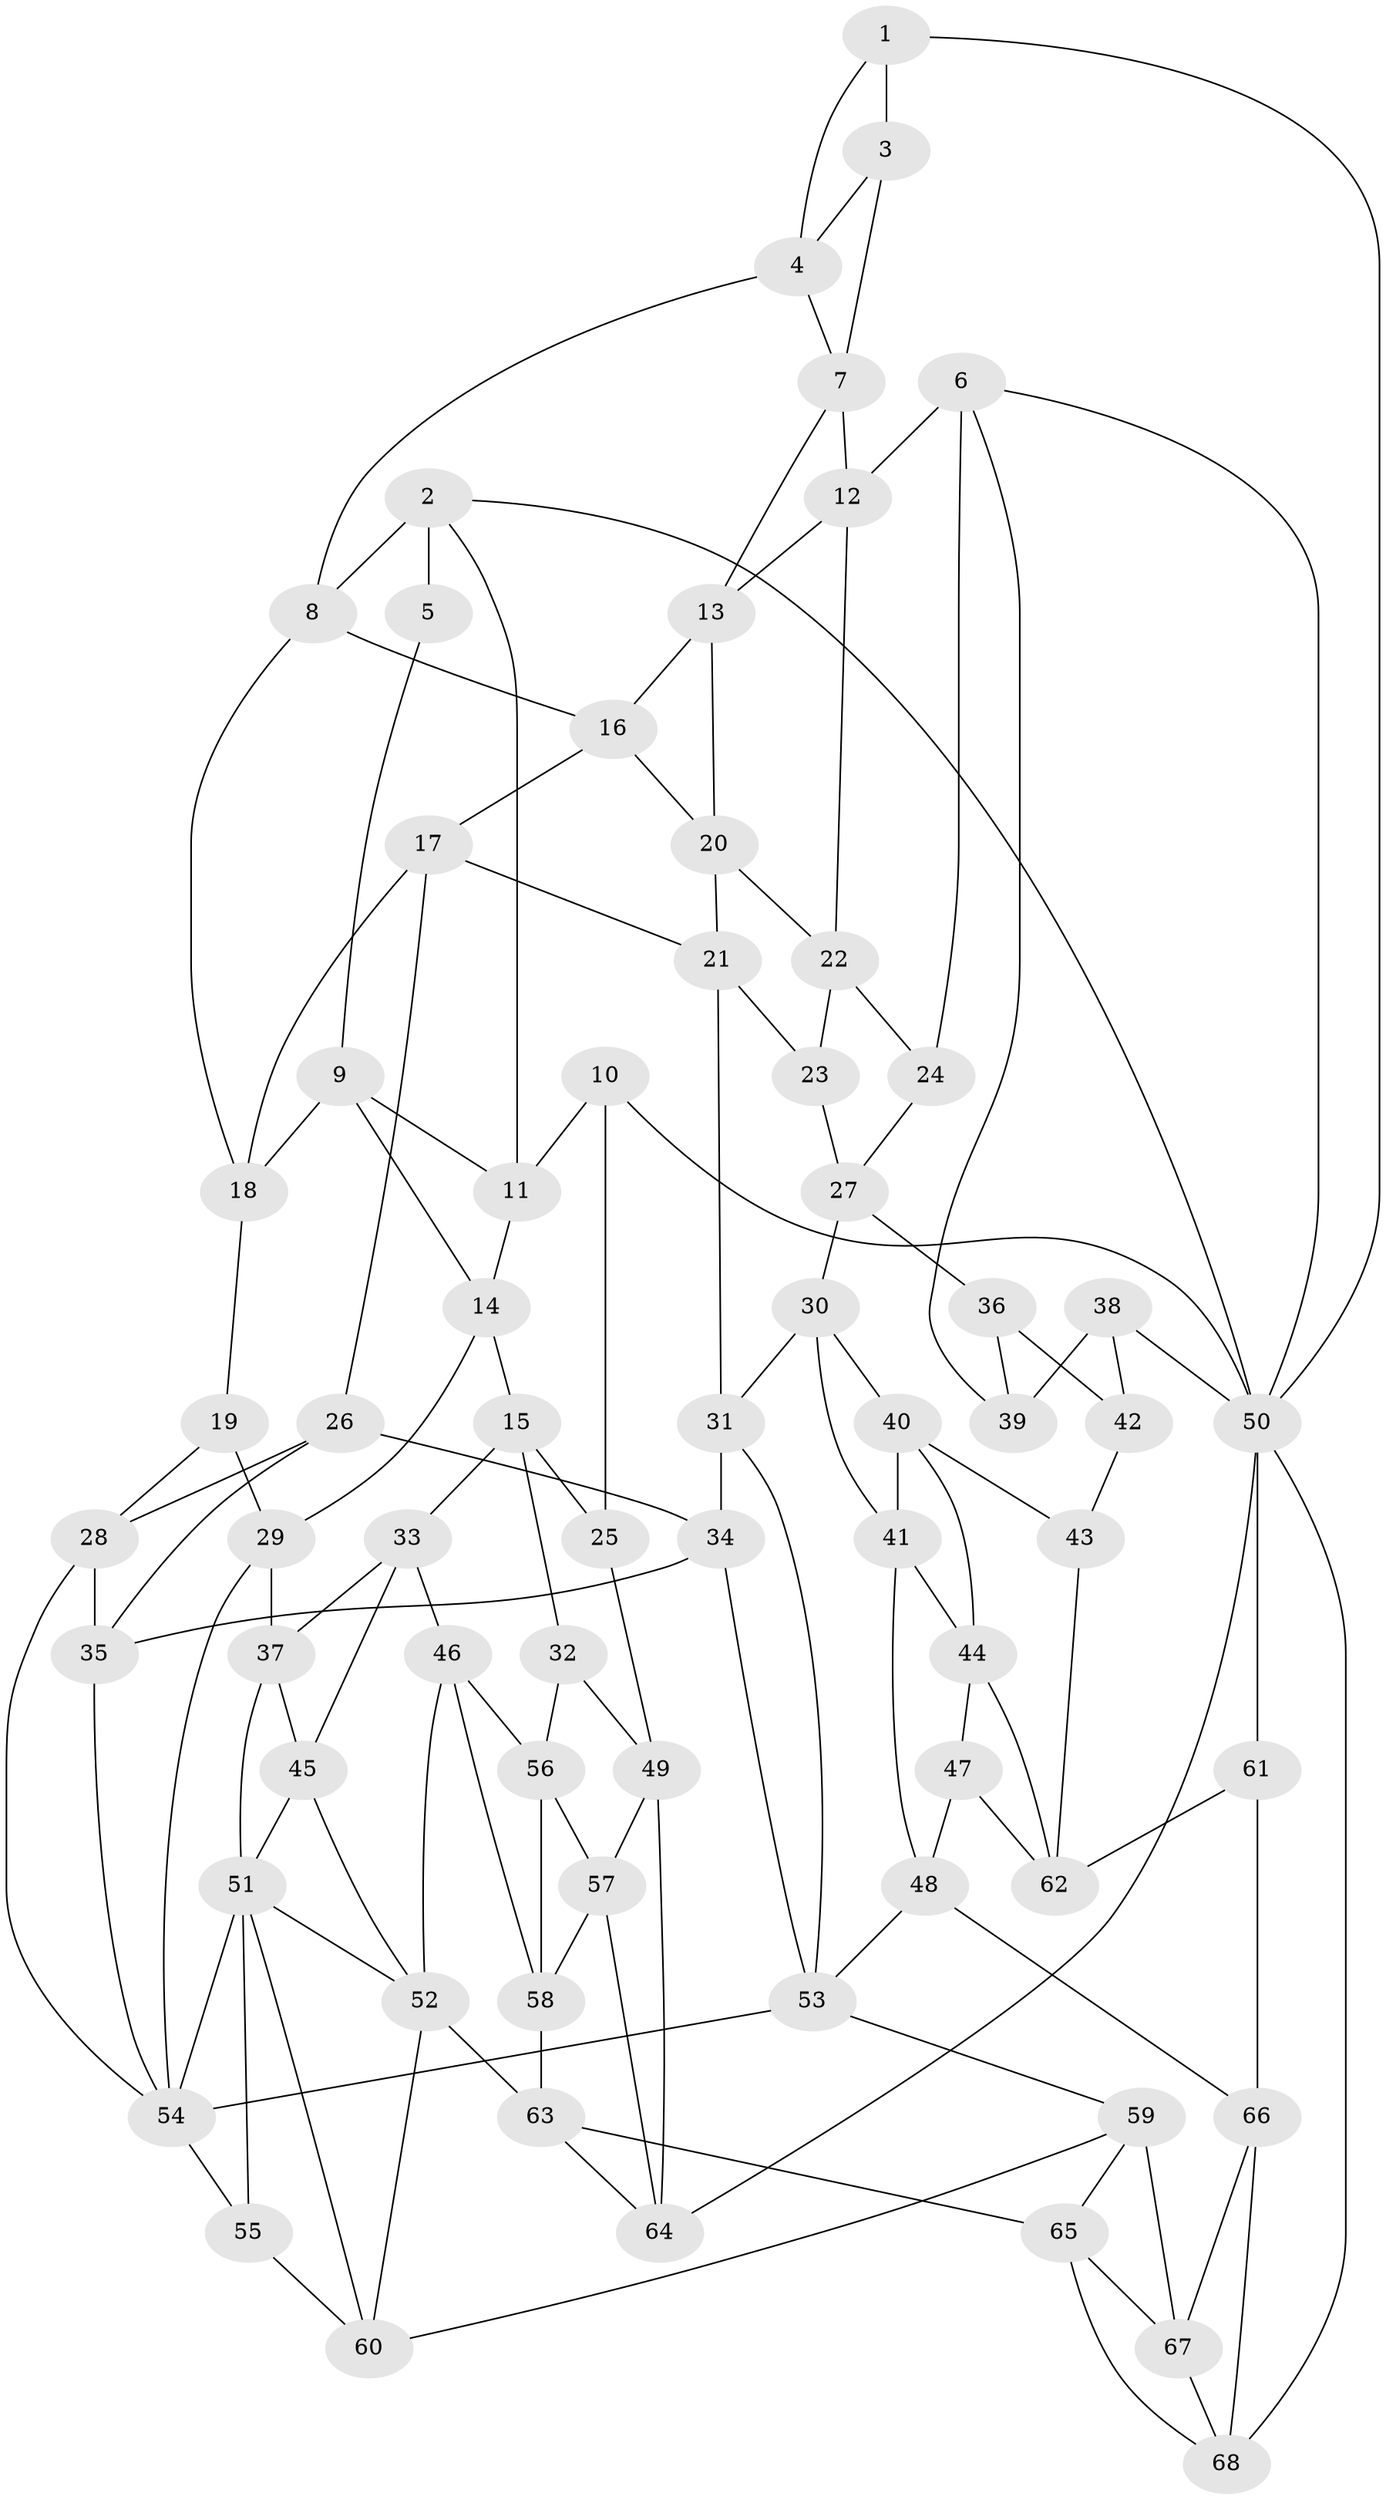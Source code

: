 // original degree distribution, {3: 0.014705882352941176, 4: 0.2426470588235294, 5: 0.5147058823529411, 6: 0.22794117647058823}
// Generated by graph-tools (version 1.1) at 2025/27/03/09/25 03:27:16]
// undirected, 68 vertices, 132 edges
graph export_dot {
graph [start="1"]
  node [color=gray90,style=filled];
  1;
  2;
  3;
  4;
  5;
  6;
  7;
  8;
  9;
  10;
  11;
  12;
  13;
  14;
  15;
  16;
  17;
  18;
  19;
  20;
  21;
  22;
  23;
  24;
  25;
  26;
  27;
  28;
  29;
  30;
  31;
  32;
  33;
  34;
  35;
  36;
  37;
  38;
  39;
  40;
  41;
  42;
  43;
  44;
  45;
  46;
  47;
  48;
  49;
  50;
  51;
  52;
  53;
  54;
  55;
  56;
  57;
  58;
  59;
  60;
  61;
  62;
  63;
  64;
  65;
  66;
  67;
  68;
  1 -- 3 [weight=1.0];
  1 -- 4 [weight=1.0];
  1 -- 50 [weight=1.0];
  2 -- 5 [weight=2.0];
  2 -- 8 [weight=1.0];
  2 -- 11 [weight=1.0];
  2 -- 50 [weight=1.0];
  3 -- 4 [weight=1.0];
  3 -- 7 [weight=1.0];
  4 -- 7 [weight=1.0];
  4 -- 8 [weight=1.0];
  5 -- 9 [weight=1.0];
  6 -- 12 [weight=1.0];
  6 -- 24 [weight=1.0];
  6 -- 39 [weight=1.0];
  6 -- 50 [weight=1.0];
  7 -- 12 [weight=1.0];
  7 -- 13 [weight=1.0];
  8 -- 16 [weight=1.0];
  8 -- 18 [weight=1.0];
  9 -- 11 [weight=1.0];
  9 -- 14 [weight=1.0];
  9 -- 18 [weight=1.0];
  10 -- 11 [weight=1.0];
  10 -- 25 [weight=2.0];
  10 -- 50 [weight=1.0];
  11 -- 14 [weight=1.0];
  12 -- 13 [weight=1.0];
  12 -- 22 [weight=1.0];
  13 -- 16 [weight=1.0];
  13 -- 20 [weight=1.0];
  14 -- 15 [weight=1.0];
  14 -- 29 [weight=1.0];
  15 -- 25 [weight=1.0];
  15 -- 32 [weight=1.0];
  15 -- 33 [weight=1.0];
  16 -- 17 [weight=1.0];
  16 -- 20 [weight=1.0];
  17 -- 18 [weight=1.0];
  17 -- 21 [weight=1.0];
  17 -- 26 [weight=1.0];
  18 -- 19 [weight=1.0];
  19 -- 28 [weight=1.0];
  19 -- 29 [weight=1.0];
  20 -- 21 [weight=1.0];
  20 -- 22 [weight=1.0];
  21 -- 23 [weight=1.0];
  21 -- 31 [weight=1.0];
  22 -- 23 [weight=1.0];
  22 -- 24 [weight=1.0];
  23 -- 27 [weight=1.0];
  24 -- 27 [weight=1.0];
  25 -- 49 [weight=1.0];
  26 -- 28 [weight=1.0];
  26 -- 34 [weight=1.0];
  26 -- 35 [weight=1.0];
  27 -- 30 [weight=1.0];
  27 -- 36 [weight=1.0];
  28 -- 35 [weight=1.0];
  28 -- 54 [weight=1.0];
  29 -- 37 [weight=1.0];
  29 -- 54 [weight=1.0];
  30 -- 31 [weight=1.0];
  30 -- 40 [weight=1.0];
  30 -- 41 [weight=1.0];
  31 -- 34 [weight=1.0];
  31 -- 53 [weight=1.0];
  32 -- 49 [weight=1.0];
  32 -- 56 [weight=1.0];
  33 -- 37 [weight=1.0];
  33 -- 45 [weight=1.0];
  33 -- 46 [weight=1.0];
  34 -- 35 [weight=1.0];
  34 -- 53 [weight=1.0];
  35 -- 54 [weight=1.0];
  36 -- 39 [weight=2.0];
  36 -- 42 [weight=1.0];
  37 -- 45 [weight=1.0];
  37 -- 51 [weight=1.0];
  38 -- 39 [weight=1.0];
  38 -- 42 [weight=1.0];
  38 -- 50 [weight=1.0];
  40 -- 41 [weight=1.0];
  40 -- 43 [weight=1.0];
  40 -- 44 [weight=1.0];
  41 -- 44 [weight=1.0];
  41 -- 48 [weight=1.0];
  42 -- 43 [weight=2.0];
  43 -- 62 [weight=1.0];
  44 -- 47 [weight=1.0];
  44 -- 62 [weight=1.0];
  45 -- 51 [weight=1.0];
  45 -- 52 [weight=1.0];
  46 -- 52 [weight=1.0];
  46 -- 56 [weight=1.0];
  46 -- 58 [weight=1.0];
  47 -- 48 [weight=1.0];
  47 -- 62 [weight=1.0];
  48 -- 53 [weight=1.0];
  48 -- 66 [weight=1.0];
  49 -- 57 [weight=1.0];
  49 -- 64 [weight=1.0];
  50 -- 61 [weight=1.0];
  50 -- 64 [weight=1.0];
  50 -- 68 [weight=1.0];
  51 -- 52 [weight=1.0];
  51 -- 54 [weight=1.0];
  51 -- 55 [weight=1.0];
  51 -- 60 [weight=1.0];
  52 -- 60 [weight=1.0];
  52 -- 63 [weight=1.0];
  53 -- 54 [weight=1.0];
  53 -- 59 [weight=1.0];
  54 -- 55 [weight=1.0];
  55 -- 60 [weight=1.0];
  56 -- 57 [weight=1.0];
  56 -- 58 [weight=1.0];
  57 -- 58 [weight=1.0];
  57 -- 64 [weight=1.0];
  58 -- 63 [weight=1.0];
  59 -- 60 [weight=1.0];
  59 -- 65 [weight=1.0];
  59 -- 67 [weight=1.0];
  61 -- 62 [weight=1.0];
  61 -- 66 [weight=1.0];
  63 -- 64 [weight=1.0];
  63 -- 65 [weight=1.0];
  65 -- 67 [weight=1.0];
  65 -- 68 [weight=1.0];
  66 -- 67 [weight=1.0];
  66 -- 68 [weight=1.0];
  67 -- 68 [weight=1.0];
}
